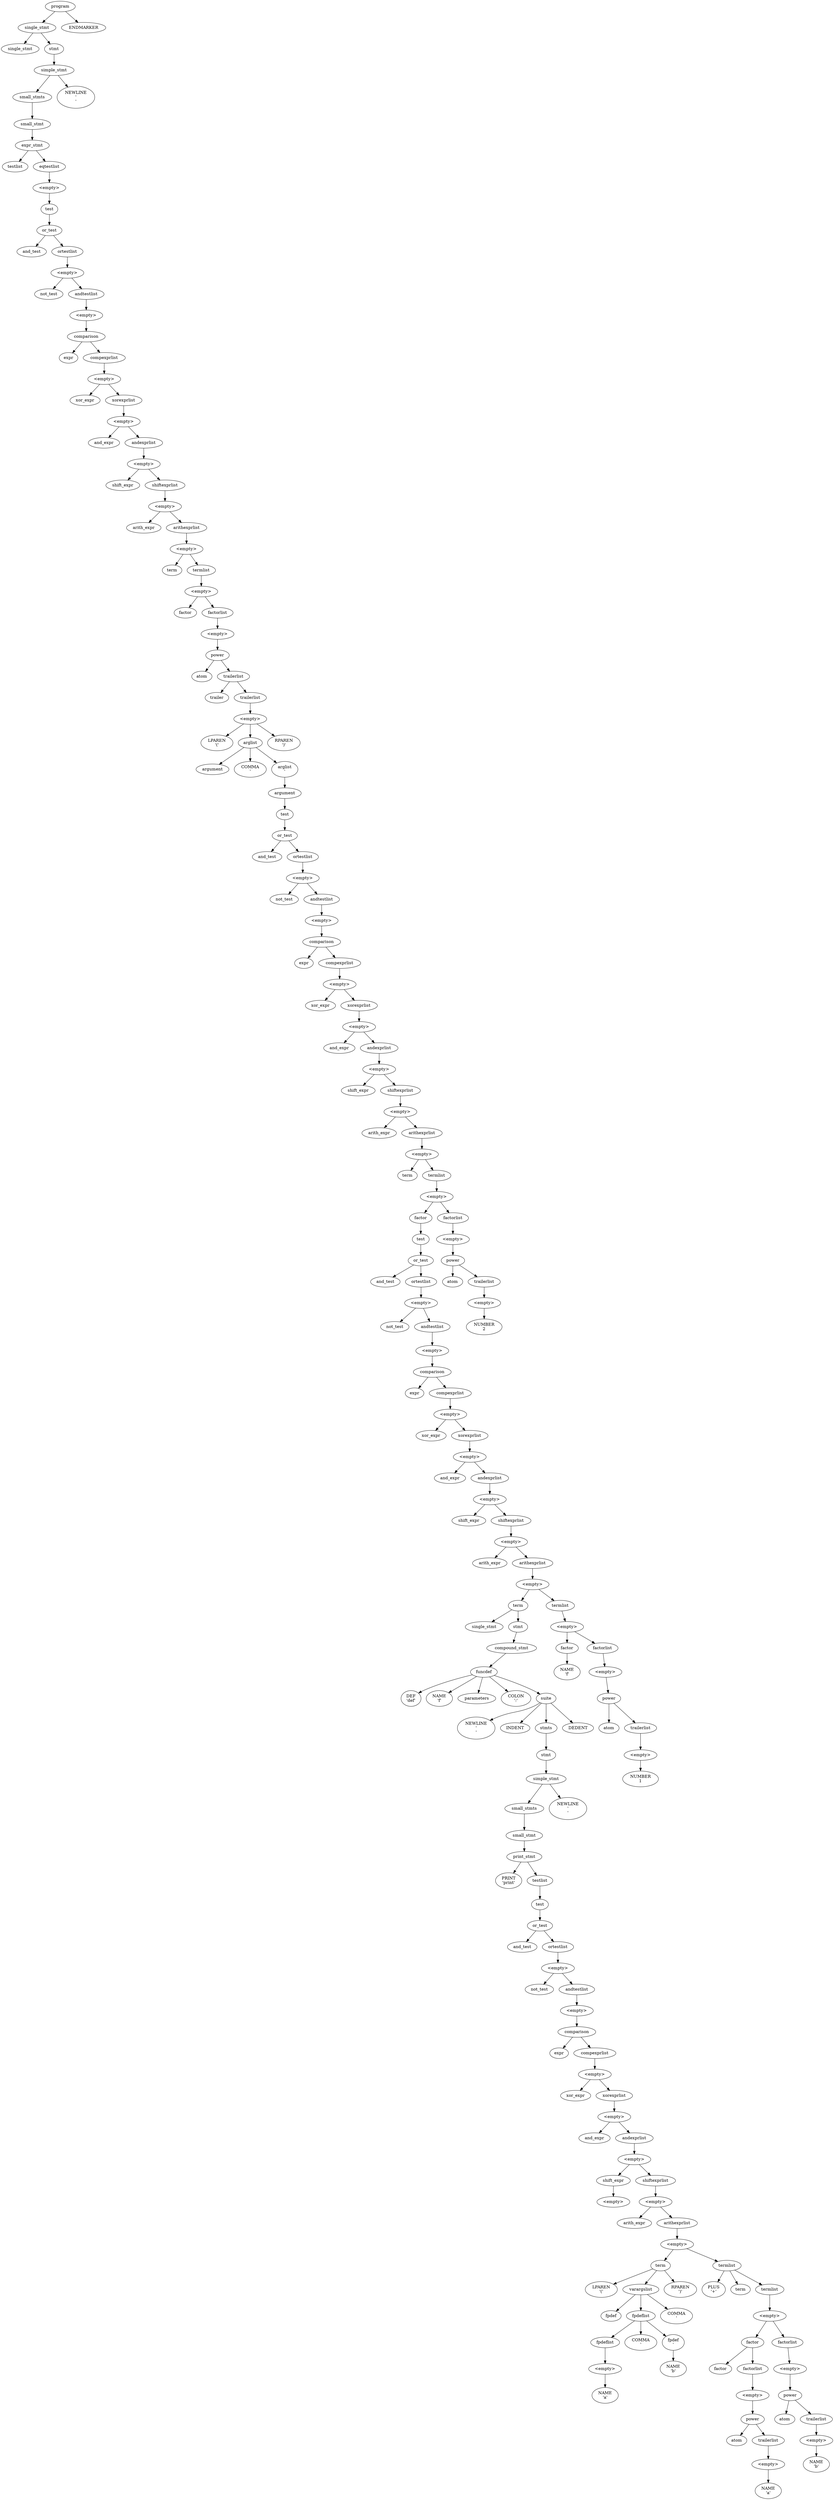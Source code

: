 digraph G 
{

	node0 [label="program"];
	node1 [label= "single_stmt"];
	node0 -> node1;
	node2 [label= "ENDMARKER"];
	node0 -> node2;
	node3 [label= "single_stmt"];
	node1 -> node3;
	node4 [label= "stmt"];
	node1 -> node4;
	node5 [label= "simple_stmt"];
	node4 -> node5;
	node6 [label= "small_stmts"];
	node5 -> node6;
	node7 [label= "NEWLINE\n'\n'"];
	node5 -> node7;
	node8 [label= "small_stmt"];
	node6 -> node8;
	node9 [label= "expr_stmt"];
	node8 -> node9;
	node10 [label= "testlist"];
	node9 -> node10;
	node11 [label= "eqtestlist"];
	node9 -> node11;
	node12 [label= "<empty>\n"];
	node11 -> node12;
	node13 [label= "test"];
	node12 -> node13;
	node14 [label= "or_test"];
	node13 -> node14;
	node15 [label= "and_test"];
	node14 -> node15;
	node16 [label= "ortestlist"];
	node14 -> node16;
	node17 [label= "<empty>\n"];
	node16 -> node17;
	node18 [label= "not_test"];
	node17 -> node18;
	node19 [label= "andtestlist"];
	node17 -> node19;
	node20 [label= "<empty>\n"];
	node19 -> node20;
	node21 [label= "comparison"];
	node20 -> node21;
	node22 [label= "expr"];
	node21 -> node22;
	node23 [label= "compexprlist"];
	node21 -> node23;
	node24 [label= "<empty>\n"];
	node23 -> node24;
	node25 [label= "xor_expr"];
	node24 -> node25;
	node26 [label= "xorexprlist"];
	node24 -> node26;
	node27 [label= "<empty>\n"];
	node26 -> node27;
	node28 [label= "and_expr"];
	node27 -> node28;
	node29 [label= "andexprlist"];
	node27 -> node29;
	node30 [label= "<empty>\n"];
	node29 -> node30;
	node31 [label= "shift_expr"];
	node30 -> node31;
	node32 [label= "shiftexprlist"];
	node30 -> node32;
	node33 [label= "<empty>\n"];
	node32 -> node33;
	node34 [label= "arith_expr"];
	node33 -> node34;
	node35 [label= "arithexprlist"];
	node33 -> node35;
	node36 [label= "<empty>\n"];
	node35 -> node36;
	node37 [label= "term"];
	node36 -> node37;
	node38 [label= "termlist"];
	node36 -> node38;
	node39 [label= "<empty>\n"];
	node38 -> node39;
	node40 [label= "factor"];
	node39 -> node40;
	node41 [label= "factorlist"];
	node39 -> node41;
	node42 [label= "<empty>\n"];
	node41 -> node42;
	node43 [label= "power"];
	node42 -> node43;
	node44 [label= "atom"];
	node43 -> node44;
	node45 [label= "trailerlist"];
	node43 -> node45;
	node46 [label= "trailer"];
	node45 -> node46;
	node47 [label= "trailerlist"];
	node45 -> node47;
	node48 [label= "<empty>\n"];
	node47 -> node48;
	node49 [label= "LPAREN\n'('"];
	node48 -> node49;
	node50 [label= "arglist"];
	node48 -> node50;
	node51 [label= "RPAREN\n')'"];
	node48 -> node51;
	node52 [label= "argument"];
	node50 -> node52;
	node53 [label= "COMMA\n'"];
	node50 -> node53;
	node54 [label= "arglist\n'"];
	node50 -> node54;
	node55 [label= "argument"];
	node54 -> node55;
	node56 [label= "test"];
	node55 -> node56;
	node57 [label= "or_test"];
	node56 -> node57;
	node58 [label= "and_test"];
	node57 -> node58;
	node59 [label= "ortestlist"];
	node57 -> node59;
	node60 [label= "<empty>\n"];
	node59 -> node60;
	node61 [label= "not_test"];
	node60 -> node61;
	node62 [label= "andtestlist"];
	node60 -> node62;
	node63 [label= "<empty>\n"];
	node62 -> node63;
	node64 [label= "comparison"];
	node63 -> node64;
	node65 [label= "expr"];
	node64 -> node65;
	node66 [label= "compexprlist"];
	node64 -> node66;
	node67 [label= "<empty>\n"];
	node66 -> node67;
	node68 [label= "xor_expr"];
	node67 -> node68;
	node69 [label= "xorexprlist"];
	node67 -> node69;
	node70 [label= "<empty>\n"];
	node69 -> node70;
	node71 [label= "and_expr"];
	node70 -> node71;
	node72 [label= "andexprlist"];
	node70 -> node72;
	node73 [label= "<empty>\n"];
	node72 -> node73;
	node74 [label= "shift_expr"];
	node73 -> node74;
	node75 [label= "shiftexprlist"];
	node73 -> node75;
	node76 [label= "<empty>\n"];
	node75 -> node76;
	node77 [label= "arith_expr"];
	node76 -> node77;
	node78 [label= "arithexprlist"];
	node76 -> node78;
	node79 [label= "<empty>\n"];
	node78 -> node79;
	node80 [label= "term"];
	node79 -> node80;
	node81 [label= "termlist"];
	node79 -> node81;
	node82 [label= "<empty>\n"];
	node81 -> node82;
	node83 [label= "factor"];
	node82 -> node83;
	node84 [label= "factorlist"];
	node82 -> node84;
	node85 [label= "<empty>\n"];
	node84 -> node85;
	node86 [label= "power"];
	node85 -> node86;
	node87 [label= "atom"];
	node86 -> node87;
	node88 [label= "trailerlist"];
	node86 -> node88;
	node89 [label= "<empty>\n"];
	node88 -> node89;
	node90 [label= "NUMBER\n2"];
	node89 -> node90;
	node91 [label= "test"];
	node83 -> node91;
	node92 [label= "or_test"];
	node91 -> node92;
	node93 [label= "and_test"];
	node92 -> node93;
	node94 [label= "ortestlist"];
	node92 -> node94;
	node95 [label= "<empty>\n"];
	node94 -> node95;
	node96 [label= "not_test"];
	node95 -> node96;
	node97 [label= "andtestlist"];
	node95 -> node97;
	node98 [label= "<empty>\n"];
	node97 -> node98;
	node99 [label= "comparison"];
	node98 -> node99;
	node100 [label= "expr"];
	node99 -> node100;
	node101 [label= "compexprlist"];
	node99 -> node101;
	node102 [label= "<empty>\n"];
	node101 -> node102;
	node103 [label= "xor_expr"];
	node102 -> node103;
	node104 [label= "xorexprlist"];
	node102 -> node104;
	node105 [label= "<empty>\n"];
	node104 -> node105;
	node106 [label= "and_expr"];
	node105 -> node106;
	node107 [label= "andexprlist"];
	node105 -> node107;
	node108 [label= "<empty>\n"];
	node107 -> node108;
	node109 [label= "shift_expr"];
	node108 -> node109;
	node110 [label= "shiftexprlist"];
	node108 -> node110;
	node111 [label= "<empty>\n"];
	node110 -> node111;
	node112 [label= "arith_expr"];
	node111 -> node112;
	node113 [label= "arithexprlist"];
	node111 -> node113;
	node114 [label= "<empty>\n"];
	node113 -> node114;
	node115 [label= "term"];
	node114 -> node115;
	node116 [label= "termlist"];
	node114 -> node116;
	node117 [label= "<empty>\n"];
	node116 -> node117;
	node118 [label= "factor"];
	node117 -> node118;
	node119 [label= "factorlist"];
	node117 -> node119;
	node120 [label= "<empty>\n"];
	node119 -> node120;
	node121 [label= "power"];
	node120 -> node121;
	node122 [label= "atom"];
	node121 -> node122;
	node123 [label= "trailerlist"];
	node121 -> node123;
	node124 [label= "<empty>\n"];
	node123 -> node124;
	node125 [label= "NUMBER\n1"];
	node124 -> node125;
	node126 [label= "NAME\n'f'"];
	node118 -> node126;
	node127 [label= "single_stmt"];
	node115 -> node127;
	node128 [label= "stmt"];
	node115 -> node128;
	node129 [label= "compound_stmt"];
	node128 -> node129;
	node130 [label= "funcdef"];
	node129 -> node130;
	node131 [label= "DEF\n'def'"];
	node130 -> node131;
	node132 [label= "NAME\n'f'"];
	node130 -> node132;
	node133 [label= "parameters"];
	node130 -> node133;
	node134 [label= "COLON\n':'"];
	node130 -> node134;
	node135 [label= "suite"];
	node130 -> node135;
	node136 [label= "NEWLINE\n'\n'"];
	node135 -> node136;
	node137 [label= "INDENT"];
	node135 -> node137;
	node138 [label= "stmts"];
	node135 -> node138;
	node139 [label= "DEDENT"];
	node135 -> node139;
	node140 [label= "stmt"];
	node138 -> node140;
	node141 [label= "simple_stmt"];
	node140 -> node141;
	node142 [label= "small_stmts"];
	node141 -> node142;
	node143 [label= "NEWLINE\n'\n'"];
	node141 -> node143;
	node144 [label= "small_stmt"];
	node142 -> node144;
	node145 [label= "print_stmt"];
	node144 -> node145;
	node146 [label= "PRINT\n'print'"];
	node145 -> node146;
	node147 [label= "testlist"];
	node145 -> node147;
	node148 [label= "test"];
	node147 -> node148;
	node149 [label= "or_test"];
	node148 -> node149;
	node150 [label= "and_test"];
	node149 -> node150;
	node151 [label= "ortestlist"];
	node149 -> node151;
	node152 [label= "<empty>\n"];
	node151 -> node152;
	node153 [label= "not_test"];
	node152 -> node153;
	node154 [label= "andtestlist"];
	node152 -> node154;
	node155 [label= "<empty>\n"];
	node154 -> node155;
	node156 [label= "comparison"];
	node155 -> node156;
	node157 [label= "expr"];
	node156 -> node157;
	node158 [label= "compexprlist"];
	node156 -> node158;
	node159 [label= "<empty>\n"];
	node158 -> node159;
	node160 [label= "xor_expr"];
	node159 -> node160;
	node161 [label= "xorexprlist"];
	node159 -> node161;
	node162 [label= "<empty>\n"];
	node161 -> node162;
	node163 [label= "and_expr"];
	node162 -> node163;
	node164 [label= "andexprlist"];
	node162 -> node164;
	node165 [label= "<empty>\n"];
	node164 -> node165;
	node166 [label= "shift_expr"];
	node165 -> node166;
	node167 [label= "shiftexprlist"];
	node165 -> node167;
	node168 [label= "<empty>\n"];
	node167 -> node168;
	node169 [label= "arith_expr"];
	node168 -> node169;
	node170 [label= "arithexprlist"];
	node168 -> node170;
	node171 [label= "<empty>\n"];
	node170 -> node171;
	node172 [label= "term"];
	node171 -> node172;
	node173 [label= "termlist"];
	node171 -> node173;
	node174 [label= "PLUS\n'+'"];
	node173 -> node174;
	node175 [label= "term"];
	node173 -> node175;
	node176 [label= "termlist"];
	node173 -> node176;
	node177 [label= "<empty>\n"];
	node176 -> node177;
	node178 [label= "factor"];
	node177 -> node178;
	node179 [label= "factorlist"];
	node177 -> node179;
	node180 [label= "<empty>\n"];
	node179 -> node180;
	node181 [label= "power"];
	node180 -> node181;
	node182 [label= "atom"];
	node181 -> node182;
	node183 [label= "trailerlist"];
	node181 -> node183;
	node184 [label= "<empty>\n"];
	node183 -> node184;
	node185 [label= "NAME\n'b'"];
	node184 -> node185;
	node186 [label= "factor"];
	node178 -> node186;
	node187 [label= "factorlist"];
	node178 -> node187;
	node188 [label= "<empty>\n"];
	node187 -> node188;
	node189 [label= "power"];
	node188 -> node189;
	node190 [label= "atom"];
	node189 -> node190;
	node191 [label= "trailerlist"];
	node189 -> node191;
	node192 [label= "<empty>\n"];
	node191 -> node192;
	node193 [label= "NAME\n'a'"];
	node192 -> node193;
	node194 [label= "LPAREN\n'('"];
	node172 -> node194;
	node195 [label= "varargslist"];
	node172 -> node195;
	node196 [label= "RPAREN\n')'"];
	node172 -> node196;
	node197 [label= "fpdef"];
	node195 -> node197;
	node198 [label= "fpdeflist"];
	node195 -> node198;
	node199 [label= "COMMA\n'"];
	node195 -> node199;
	node200 [label= "fpdeflist"];
	node198 -> node200;
	node201 [label= "COMMA\n'"];
	node198 -> node201;
	node202 [label= "fpdef\n'"];
	node198 -> node202;
	node203 [label= "NAME\n'b'"];
	node202 -> node203;
	node204 [label= "<empty>\n"];
	node200 -> node204;
	node205 [label= "NAME\n'a'"];
	node204 -> node205;
	node206 [label= "<empty>\n"];
	node166 -> node206;
}
